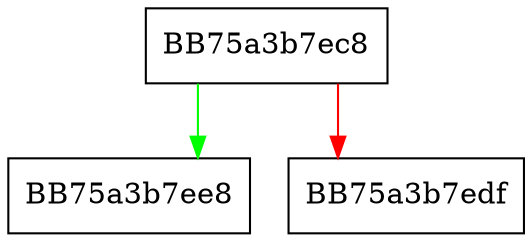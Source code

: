 digraph widen {
  node [shape="box"];
  graph [splines=ortho];
  BB75a3b7ec8 -> BB75a3b7ee8 [color="green"];
  BB75a3b7ec8 -> BB75a3b7edf [color="red"];
}